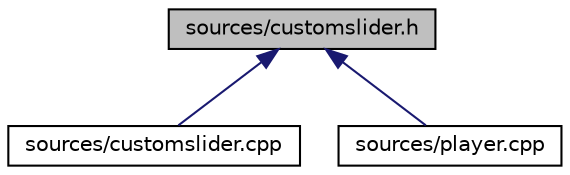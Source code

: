 digraph "sources/customslider.h"
{
  edge [fontname="Helvetica",fontsize="10",labelfontname="Helvetica",labelfontsize="10"];
  node [fontname="Helvetica",fontsize="10",shape=record];
  Node2 [label="sources/customslider.h",height=0.2,width=0.4,color="black", fillcolor="grey75", style="filled", fontcolor="black"];
  Node2 -> Node3 [dir="back",color="midnightblue",fontsize="10",style="solid"];
  Node3 [label="sources/customslider.cpp",height=0.2,width=0.4,color="black", fillcolor="white", style="filled",URL="$customslider_8cpp.html"];
  Node2 -> Node4 [dir="back",color="midnightblue",fontsize="10",style="solid"];
  Node4 [label="sources/player.cpp",height=0.2,width=0.4,color="black", fillcolor="white", style="filled",URL="$player_8cpp.html"];
}
